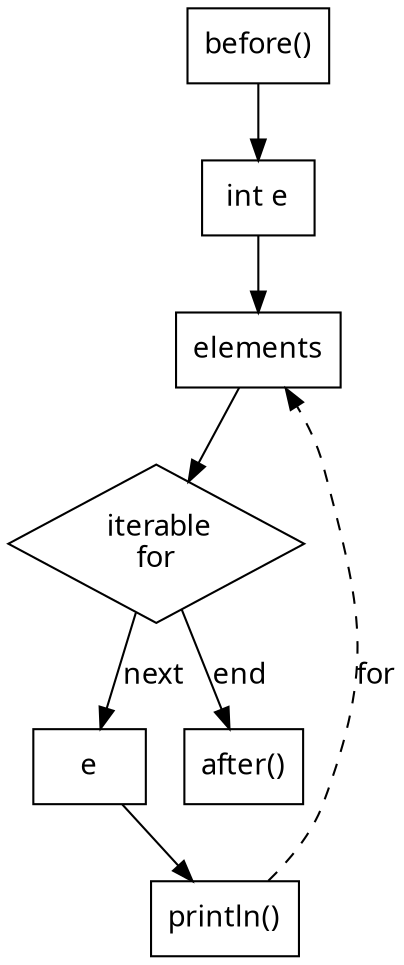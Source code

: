 digraph G_4 {
  node [
    shape = rect;
    fontname = "Handlee";
  ]
  edge [
    fontname = "Handlee";
  ]
  bgcolor = transparent;
  fontname = "Handlee";
  compound = true;
  s_80_2 [
    class = "methodInvocation";
    label = "before()";
    fillcolor = white;
    style = filled;
  ];
  for_81 [
    class = "enhancedFor";
    label = " iterable\nfor";
    fillcolor = white;
    shape = diamond;
    style = filled;
  ];
  s_81 [
    class = "initialiser singleVariableDeclaration";
    label = "int e";
    fillcolor = white;
    style = filled;
  ];
  s_81_3 [
    class = "expression simpleName";
    label = "elements";
    fillcolor = white;
    style = filled;
  ];
  s_82_2 [
    class = "methodInvocation";
    label = "println()";
    fillcolor = white;
    style = filled;
  ];
  s_82_4 [
    class = "simpleName";
    label = "e";
    fillcolor = white;
    style = filled;
  ];
  s_84_2 [
    class = "methodInvocation";
    label = "after()";
    fillcolor = white;
    style = filled;
  ];
  s_80_2 -> s_81;
  s_81 -> s_81_3;
  s_81_3 -> for_81;
  s_82_4 -> s_82_2;
  s_82_2 -> s_81_3 [
    label="for";
    style = dashed;
  ];
  for_81 -> s_84_2 [
    label="end";
  ];
  for_81 -> s_82_4 [
    label="next";
  ];

}

